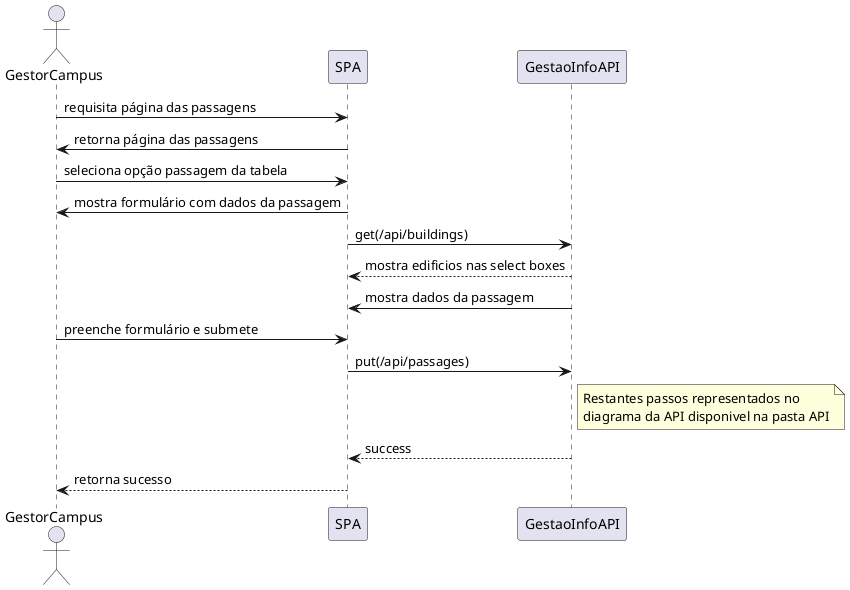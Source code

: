 @startuml

actor GestorCampus as User

participant SPA
participant "GestaoInfoAPI" as API

User -> SPA: requisita página das passagens
SPA -> User: retorna página das passagens

User -> SPA: seleciona opção passagem da tabela
SPA -> User: mostra formulário com dados da passagem

SPA -> API: get(/api/buildings)
API --> SPA: mostra edificios nas select boxes

API -> SPA: mostra dados da passagem

User -> SPA: preenche formulário e submete

SPA -> API: put(/api/passages)

note right of API 
    Restantes passos representados no 
    diagrama da API disponivel na pasta API
end note

API --> SPA: success
SPA --> User: retorna sucesso

@enduml